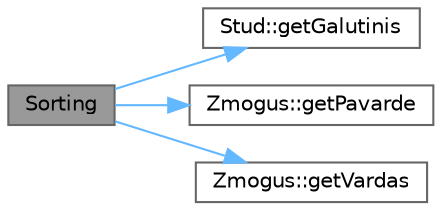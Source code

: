 digraph "Sorting"
{
 // LATEX_PDF_SIZE
  bgcolor="transparent";
  edge [fontname=Helvetica,fontsize=10,labelfontname=Helvetica,labelfontsize=10];
  node [fontname=Helvetica,fontsize=10,shape=box,height=0.2,width=0.4];
  rankdir="LR";
  Node1 [id="Node000001",label="Sorting",height=0.2,width=0.4,color="gray40", fillcolor="grey60", style="filled", fontcolor="black",tooltip=" "];
  Node1 -> Node2 [id="edge4_Node000001_Node000002",color="steelblue1",style="solid",tooltip=" "];
  Node2 [id="Node000002",label="Stud::getGalutinis",height=0.2,width=0.4,color="grey40", fillcolor="white", style="filled",URL="$class_stud.html#a45c7d38ccc4203365b448101344ba4e2",tooltip=" "];
  Node1 -> Node3 [id="edge5_Node000001_Node000003",color="steelblue1",style="solid",tooltip=" "];
  Node3 [id="Node000003",label="Zmogus::getPavarde",height=0.2,width=0.4,color="grey40", fillcolor="white", style="filled",URL="$class_zmogus.html#a11ee9ac120fbb7d6a4e1f4da3a602b63",tooltip=" "];
  Node1 -> Node4 [id="edge6_Node000001_Node000004",color="steelblue1",style="solid",tooltip=" "];
  Node4 [id="Node000004",label="Zmogus::getVardas",height=0.2,width=0.4,color="grey40", fillcolor="white", style="filled",URL="$class_zmogus.html#aaea44664c236e2fadf022f3821862499",tooltip=" "];
}
